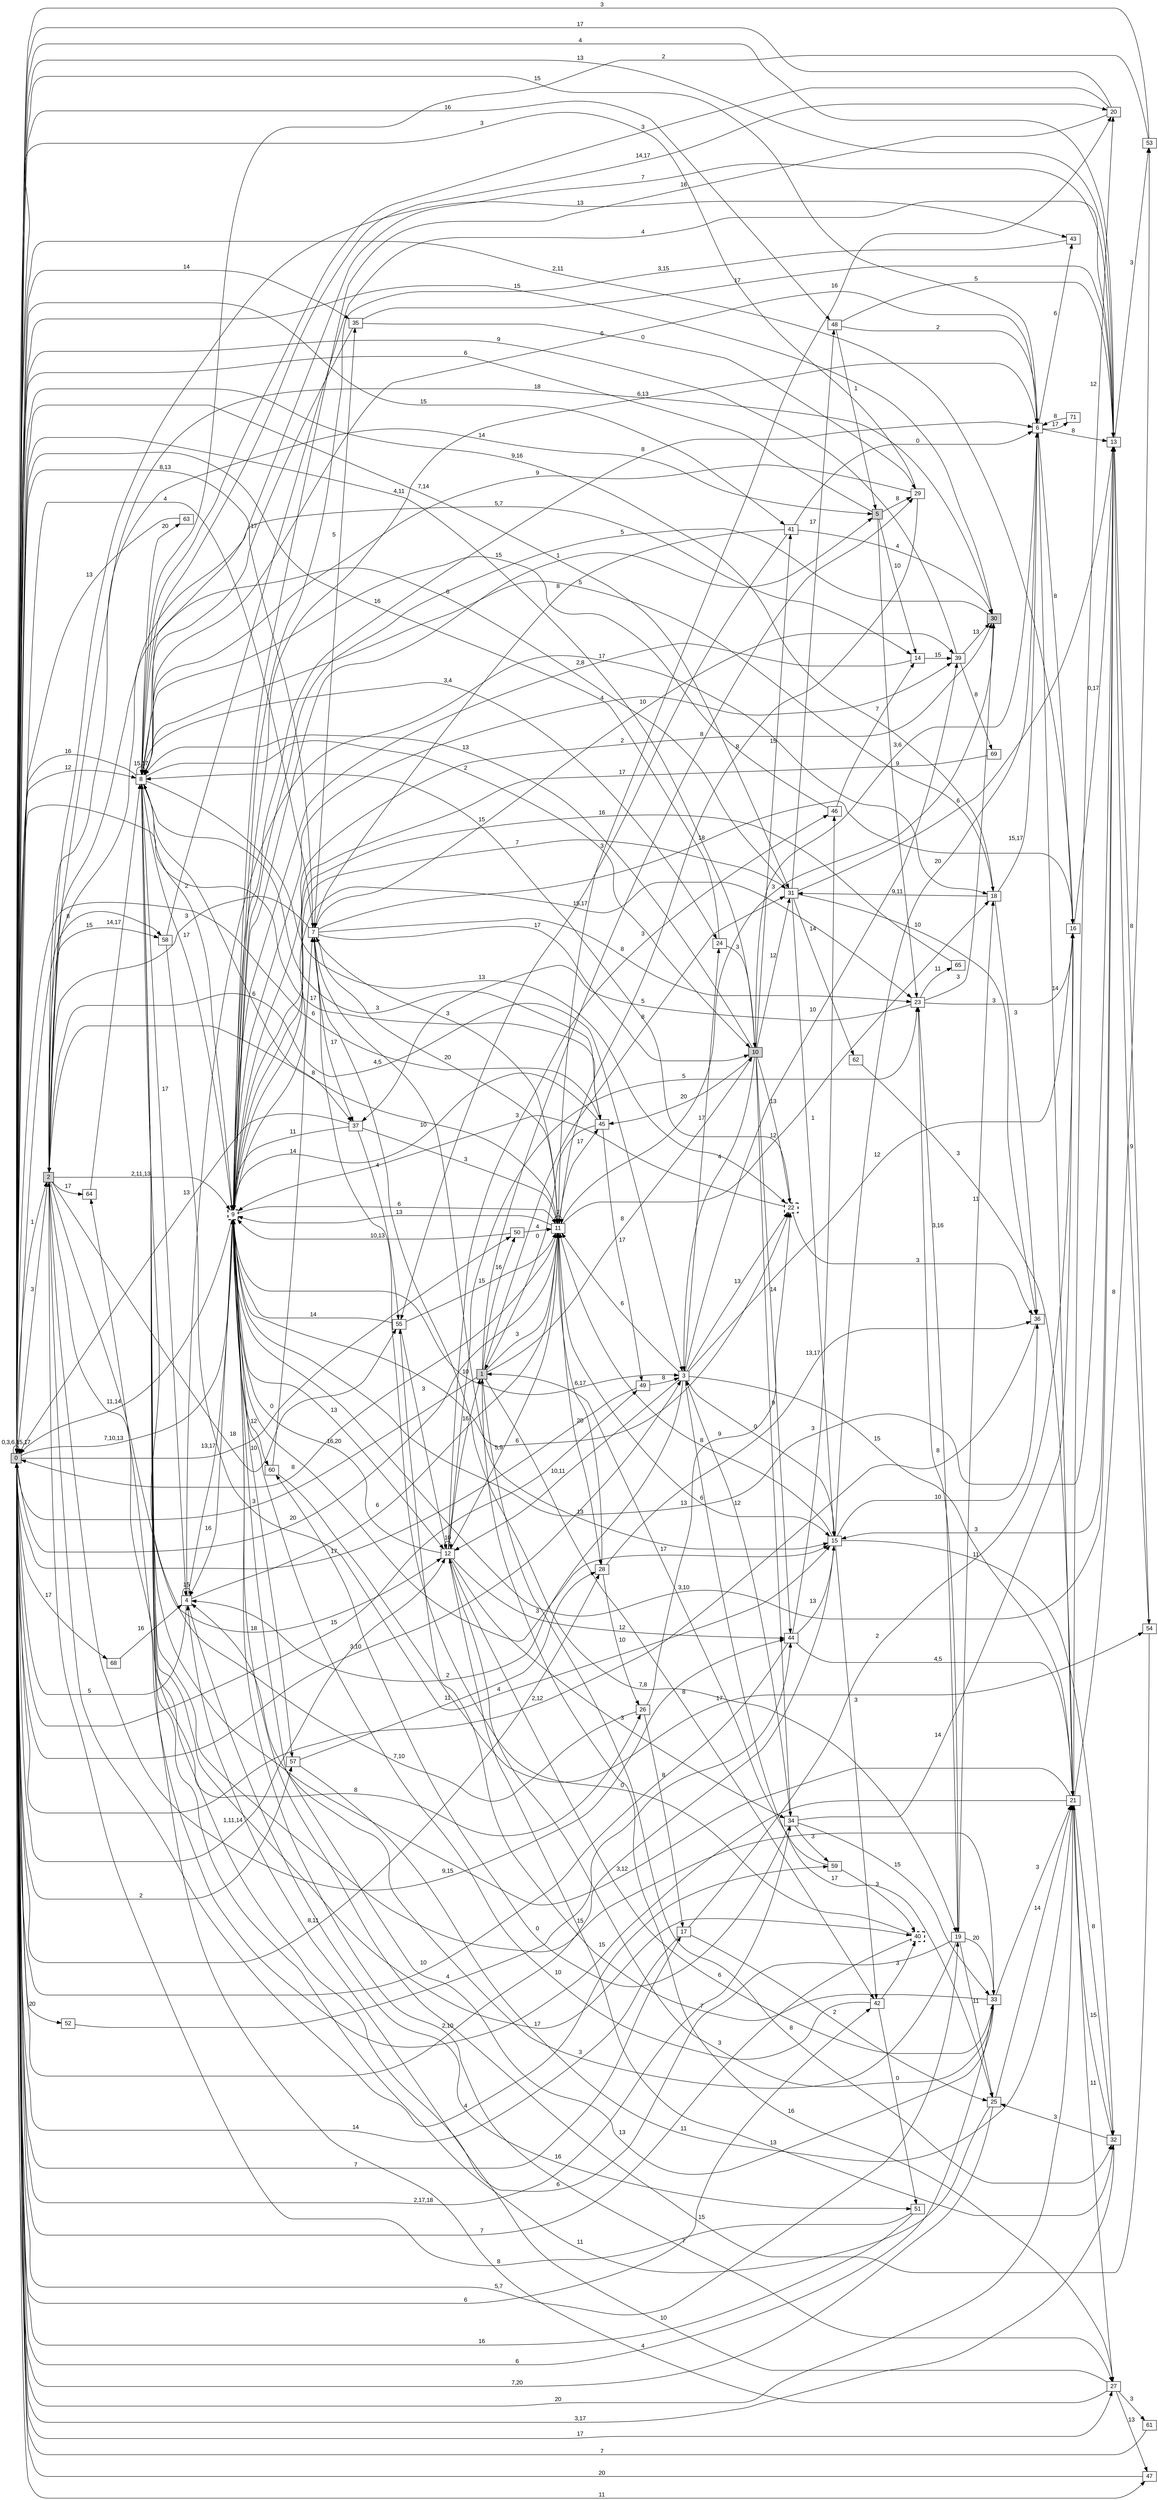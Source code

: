 digraph "NDFA" {
  rankdir=LR
  node [shape=box width=0.1 height=0.1 fontname=Arial]
  edge [fontname=Arial]
/* Estados */
 s0 [label="0" style="filled"] /* I:1 F:0 D:0 */
 s1 [label="1" style="filled"] /* I:1 F:0 D:0 */
 s2 [label="2" style="filled"] /* I:1 F:0 D:0 */
 s3 [label="3" ] /* I:0 F:0 D:0 */
 s4 [label="4" ] /* I:0 F:0 D:0 */
 s5 [label="5" style="filled"] /* I:1 F:0 D:0 */
 s6 [label="6" ] /* I:0 F:0 D:0 */
 s7 [label="7" ] /* I:0 F:0 D:0 */
 s8 [label="8" ] /* I:0 F:0 D:0 */
 s9 [label="9" style="bold,dashed"] /* I:0 F:1 D:0 */
 s10 [label="10" style="filled"] /* I:1 F:0 D:0 */
 s11 [label="11" ] /* I:0 F:0 D:0 */
 s12 [label="12" ] /* I:0 F:0 D:0 */
 s13 [label="13" ] /* I:0 F:0 D:0 */
 s14 [label="14" ] /* I:0 F:0 D:0 */
 s15 [label="15" ] /* I:0 F:0 D:0 */
 s16 [label="16" ] /* I:0 F:0 D:0 */
 s17 [label="17" ] /* I:0 F:0 D:0 */
 s18 [label="18" ] /* I:0 F:0 D:0 */
 s19 [label="19" ] /* I:0 F:0 D:0 */
 s20 [label="20" ] /* I:0 F:0 D:0 */
 s21 [label="21" ] /* I:0 F:0 D:0 */
 s22 [label="22" style="bold,dashed"] /* I:0 F:1 D:0 */
 s23 [label="23" ] /* I:0 F:0 D:0 */
 s24 [label="24" ] /* I:0 F:0 D:0 */
 s25 [label="25" ] /* I:0 F:0 D:0 */
 s26 [label="26" ] /* I:0 F:0 D:0 */
 s27 [label="27" ] /* I:0 F:0 D:0 */
 s28 [label="28" ] /* I:0 F:0 D:0 */
 s29 [label="29" ] /* I:0 F:0 D:0 */
 s30 [label="30" style="filled"] /* I:1 F:0 D:0 */
 s31 [label="31" ] /* I:0 F:0 D:0 */
 s32 [label="32" ] /* I:0 F:0 D:0 */
 s33 [label="33" ] /* I:0 F:0 D:0 */
 s34 [label="34" ] /* I:0 F:0 D:0 */
 s35 [label="35" ] /* I:0 F:0 D:0 */
 s36 [label="36" ] /* I:0 F:0 D:0 */
 s37 [label="37" ] /* I:0 F:0 D:0 */
 s39 [label="39" ] /* I:0 F:0 D:0 */
 s40 [label="40" style="bold,dashed"] /* I:0 F:1 D:0 */
 s41 [label="41" ] /* I:0 F:0 D:0 */
 s42 [label="42" ] /* I:0 F:0 D:0 */
 s43 [label="43" ] /* I:0 F:0 D:0 */
 s44 [label="44" ] /* I:0 F:0 D:0 */
 s45 [label="45" ] /* I:0 F:0 D:0 */
 s46 [label="46" ] /* I:0 F:0 D:0 */
 s47 [label="47" ] /* I:0 F:0 D:0 */
 s48 [label="48" ] /* I:0 F:0 D:0 */
 s49 [label="49" ] /* I:0 F:0 D:0 */
 s50 [label="50" ] /* I:0 F:0 D:0 */
 s51 [label="51" ] /* I:0 F:0 D:0 */
 s52 [label="52" ] /* I:0 F:0 D:0 */
 s53 [label="53" ] /* I:0 F:0 D:0 */
 s54 [label="54" ] /* I:0 F:0 D:0 */
 s55 [label="55" ] /* I:0 F:0 D:0 */
 s57 [label="57" ] /* I:0 F:0 D:0 */
 s58 [label="58" ] /* I:0 F:0 D:0 */
 s59 [label="59" ] /* I:0 F:0 D:0 */
 s60 [label="60" ] /* I:0 F:0 D:0 */
 s61 [label="61" ] /* I:0 F:0 D:0 */
 s62 [label="62" ] /* I:0 F:0 D:0 */
 s63 [label="63" ] /* I:0 F:0 D:0 */
 s64 [label="64" ] /* I:0 F:0 D:0 */
 s65 [label="65" ] /* I:0 F:0 D:0 */
 s68 [label="68" ] /* I:0 F:0 D:0 */
 s69 [label="69" ] /* I:0 F:0 D:0 */
 s71 [label="71" ] /* I:0 F:0 D:0 */
/* Transiciones */
  s0 -> s0 [label="0,3,6,15,17"]
  s0 -> s2 [label="1"]
  s0 -> s3 [label="3,10"]
  s0 -> s6 [label="15"]
  s0 -> s7 [label="8,13"]
  s0 -> s8 [label="12"]
  s0 -> s9 [label="7,10,13"]
  s0 -> s10 [label="4,11"]
  s0 -> s11 [label="20"]
  s0 -> s12 [label="1,11,14"]
  s0 -> s13 [label="13"]
  s0 -> s17 [label="7"]
  s0 -> s18 [label="9,16"]
  s0 -> s19 [label="5,7"]
  s0 -> s27 [label="17"]
  s0 -> s28 [label="8,11"]
  s0 -> s31 [label="7,14"]
  s0 -> s33 [label="6"]
  s0 -> s34 [label="2,17,18"]
  s0 -> s35 [label="14"]
  s0 -> s41 [label="15"]
  s0 -> s42 [label="6"]
  s0 -> s45 [label="17"]
  s0 -> s47 [label="11"]
  s0 -> s48 [label="16"]
  s0 -> s49 [label="15"]
  s0 -> s50 [label="0"]
  s0 -> s52 [label="20"]
  s0 -> s57 [label="2"]
  s0 -> s58 [label="8"]
  s0 -> s68 [label="17"]
  s1 -> s0 [label="3"]
  s1 -> s10 [label="8"]
  s1 -> s11 [label="3"]
  s1 -> s29 [label="8"]
  s1 -> s31 [label="8"]
  s1 -> s32 [label="8"]
  s1 -> s42 [label="8"]
  s1 -> s50 [label="16"]
  s2 -> s0 [label="3"]
  s2 -> s3 [label="4,5"]
  s2 -> s5 [label="14"]
  s2 -> s9 [label="2,11,13"]
  s2 -> s12 [label="18"]
  s2 -> s14 [label="5,7"]
  s2 -> s26 [label="8"]
  s2 -> s30 [label="18"]
  s2 -> s43 [label="13"]
  s2 -> s44 [label="9,15"]
  s2 -> s55 [label="18"]
  s2 -> s58 [label="15"]
  s2 -> s59 [label="4"]
  s2 -> s64 [label="17"]
  s3 -> s4 [label="2"]
  s3 -> s11 [label="6"]
  s3 -> s12 [label="10,11"]
  s3 -> s15 [label="0"]
  s3 -> s16 [label="12"]
  s3 -> s21 [label="15"]
  s3 -> s22 [label="13"]
  s3 -> s24 [label="17"]
  s3 -> s25 [label="17"]
  s3 -> s39 [label="10"]
  s4 -> s0 [label="5"]
  s4 -> s4 [label="15"]
  s4 -> s9 [label="13,17"]
  s4 -> s11 [label="6"]
  s4 -> s18 [label="17"]
  s4 -> s51 [label="16"]
  s5 -> s0 [label="6"]
  s5 -> s14 [label="10"]
  s5 -> s23 [label="9"]
  s5 -> s29 [label="8"]
  s6 -> s9 [label="6,13"]
  s6 -> s13 [label="8"]
  s6 -> s16 [label="8"]
  s6 -> s21 [label="14"]
  s6 -> s43 [label="6"]
  s6 -> s71 [label="17"]
  s7 -> s0 [label="4"]
  s7 -> s2 [label="3"]
  s7 -> s10 [label="17"]
  s7 -> s11 [label="20"]
  s7 -> s15 [label="13"]
  s7 -> s16 [label="18"]
  s7 -> s19 [label="7,8"]
  s7 -> s23 [label="8"]
  s7 -> s35 [label="5"]
  s7 -> s37 [label="17"]
  s7 -> s39 [label="10"]
  s8 -> s0 [label="16"]
  s8 -> s4 [label="17"]
  s8 -> s6 [label="6"]
  s8 -> s8 [label="15,17"]
  s8 -> s9 [label="17"]
  s8 -> s10 [label="2"]
  s8 -> s13 [label="7"]
  s8 -> s20 [label="14,17"]
  s8 -> s22 [label="13"]
  s8 -> s24 [label="3,4"]
  s8 -> s33 [label="15"]
  s8 -> s37 [label="6"]
  s8 -> s40 [label="17"]
  s8 -> s45 [label="3"]
  s8 -> s63 [label="20"]
  s9 -> s0 [label="11,14"]
  s9 -> s3 [label="10"]
  s9 -> s4 [label="16"]
  s9 -> s5 [label="1"]
  s9 -> s6 [label="8"]
  s9 -> s8 [label="2"]
  s9 -> s11 [label="6"]
  s9 -> s12 [label="13"]
  s9 -> s13 [label="13"]
  s9 -> s15 [label="3"]
  s9 -> s22 [label="6"]
  s9 -> s23 [label="15,17"]
  s9 -> s27 [label="7"]
  s9 -> s30 [label="2"]
  s9 -> s31 [label="7"]
  s9 -> s39 [label="4"]
  s9 -> s57 [label="10"]
  s9 -> s60 [label="12"]
  s10 -> s3 [label="4"]
  s10 -> s6 [label="3,6"]
  s10 -> s8 [label="13"]
  s10 -> s22 [label="13"]
  s10 -> s31 [label="12"]
  s10 -> s34 [label="9"]
  s10 -> s41 [label="15"]
  s10 -> s44 [label="14"]
  s10 -> s45 [label="20"]
  s11 -> s0 [label="8"]
  s11 -> s2 [label="8"]
  s11 -> s7 [label="3"]
  s11 -> s9 [label="13"]
  s11 -> s11 [label="7"]
  s11 -> s15 [label="6"]
  s11 -> s18 [label="12"]
  s11 -> s20 [label="16"]
  s11 -> s28 [label="20"]
  s11 -> s30 [label="3"]
  s11 -> s45 [label="17"]
  s12 -> s1 [label="16"]
  s12 -> s9 [label="16,20"]
  s12 -> s11 [label="5,9"]
  s12 -> s12 [label="10"]
  s12 -> s23 [label="5"]
  s12 -> s32 [label="13"]
  s12 -> s33 [label="6"]
  s12 -> s34 [label="3"]
  s12 -> s44 [label="12"]
  s12 -> s46 [label="3"]
  s13 -> s0 [label="4"]
  s13 -> s9 [label="3,10"]
  s13 -> s15 [label="3"]
  s13 -> s53 [label="3"]
  s13 -> s54 [label="8"]
  s14 -> s9 [label="2,8"]
  s14 -> s39 [label="15"]
  s15 -> s0 [label="2,10"]
  s15 -> s6 [label="20"]
  s15 -> s11 [label="8"]
  s15 -> s32 [label="11"]
  s15 -> s36 [label="10"]
  s15 -> s42 [label="3"]
  s16 -> s0 [label="2,11"]
  s16 -> s13 [label="0,17"]
  s17 -> s0 [label="14"]
  s17 -> s16 [label="2"]
  s17 -> s25 [label="2"]
  s18 -> s6 [label="15,17"]
  s18 -> s8 [label="5"]
  s18 -> s31 [label="9,11"]
  s18 -> s36 [label="3"]
  s19 -> s4 [label="3"]
  s19 -> s8 [label="6"]
  s19 -> s18 [label="11"]
  s19 -> s23 [label="8"]
  s19 -> s25 [label="11"]
  s19 -> s33 [label="20"]
  s20 -> s0 [label="17"]
  s20 -> s8 [label="3"]
  s20 -> s9 [label="16"]
  s21 -> s0 [label="20"]
  s21 -> s8 [label="3,12"]
  s21 -> s20 [label="12"]
  s21 -> s27 [label="11"]
  s21 -> s32 [label="8"]
  s21 -> s53 [label="8"]
  s21 -> s64 [label="15"]
  s22 -> s8 [label="15"]
  s22 -> s9 [label="3"]
  s22 -> s36 [label="3"]
  s23 -> s16 [label="3"]
  s23 -> s19 [label="3,16"]
  s23 -> s30 [label="3"]
  s23 -> s37 [label="5"]
  s23 -> s65 [label="11"]
  s24 -> s0 [label="16"]
  s24 -> s10 [label="3"]
  s25 -> s0 [label="7,20"]
  s25 -> s8 [label="11"]
  s25 -> s21 [label="14"]
  s26 -> s8 [label="7,10"]
  s26 -> s17 [label="8"]
  s26 -> s22 [label="9"]
  s27 -> s1 [label="16"]
  s27 -> s4 [label="10"]
  s27 -> s8 [label="4"]
  s27 -> s47 [label="13"]
  s27 -> s61 [label="3"]
  s28 -> s11 [label="6,17"]
  s28 -> s26 [label="10"]
  s28 -> s36 [label="13,17"]
  s29 -> s0 [label="3"]
  s29 -> s8 [label="9"]
  s29 -> s11 [label="8"]
  s30 -> s0 [label="15"]
  s30 -> s9 [label="5"]
  s31 -> s2 [label="6"]
  s31 -> s13 [label="6"]
  s31 -> s15 [label="1"]
  s31 -> s36 [label="10"]
  s31 -> s48 [label="17"]
  s31 -> s62 [label="14"]
  s32 -> s0 [label="3,17"]
  s32 -> s21 [label="15"]
  s32 -> s25 [label="3"]
  s33 -> s9 [label="13"]
  s33 -> s12 [label="3"]
  s33 -> s21 [label="3"]
  s33 -> s55 [label="7"]
  s34 -> s3 [label="12"]
  s34 -> s16 [label="14"]
  s34 -> s33 [label="15"]
  s34 -> s59 [label="3"]
  s34 -> s60 [label="0"]
  s35 -> s8 [label="17"]
  s35 -> s13 [label="17"]
  s35 -> s29 [label="0"]
  s36 -> s0 [label="2,12"]
  s37 -> s0 [label="13"]
  s37 -> s9 [label="11"]
  s37 -> s11 [label="3"]
  s37 -> s55 [label="4"]
  s39 -> s0 [label="9"]
  s39 -> s30 [label="13"]
  s39 -> s69 [label="8"]
  s40 -> s0 [label="7"]
  s40 -> s7 [label="0"]
  s41 -> s6 [label="0"]
  s41 -> s7 [label="8"]
  s41 -> s30 [label="4"]
  s41 -> s55 [label="3"]
  s42 -> s9 [label="10"]
  s42 -> s40 [label="3"]
  s42 -> s51 [label="0"]
  s43 -> s9 [label="3,15"]
  s44 -> s0 [label="10"]
  s44 -> s15 [label="13"]
  s44 -> s21 [label="4,5"]
  s44 -> s46 [label="3"]
  s45 -> s0 [label="6"]
  s45 -> s1 [label="0"]
  s45 -> s9 [label="10"]
  s45 -> s49 [label="17"]
  s46 -> s8 [label="15"]
  s46 -> s14 [label="7"]
  s47 -> s0 [label="20"]
  s48 -> s5 [label="1"]
  s48 -> s6 [label="2"]
  s48 -> s13 [label="5"]
  s49 -> s0 [label="17"]
  s49 -> s3 [label="8"]
  s50 -> s9 [label="10,13"]
  s50 -> s11 [label="4"]
  s51 -> s0 [label="16"]
  s51 -> s2 [label="8"]
  s52 -> s44 [label="4"]
  s53 -> s0 [label="3"]
  s53 -> s8 [label="2"]
  s54 -> s9 [label="15"]
  s54 -> s13 [label="9"]
  s55 -> s9 [label="14"]
  s55 -> s11 [label="15"]
  s55 -> s12 [label="3"]
  s57 -> s21 [label="11"]
  s57 -> s28 [label="11"]
  s58 -> s13 [label="4"]
  s58 -> s15 [label="4"]
  s59 -> s1 [label="17"]
  s59 -> s40 [label="3"]
  s60 -> s7 [label="14"]
  s60 -> s54 [label="17"]
  s61 -> s0 [label="7"]
  s62 -> s21 [label="3"]
  s63 -> s0 [label="13"]
  s64 -> s8 [label="14,17"]
  s65 -> s9 [label="16"]
  s68 -> s4 [label="16"]
  s69 -> s9 [label="17"]
  s71 -> s6 [label="8"]
}
